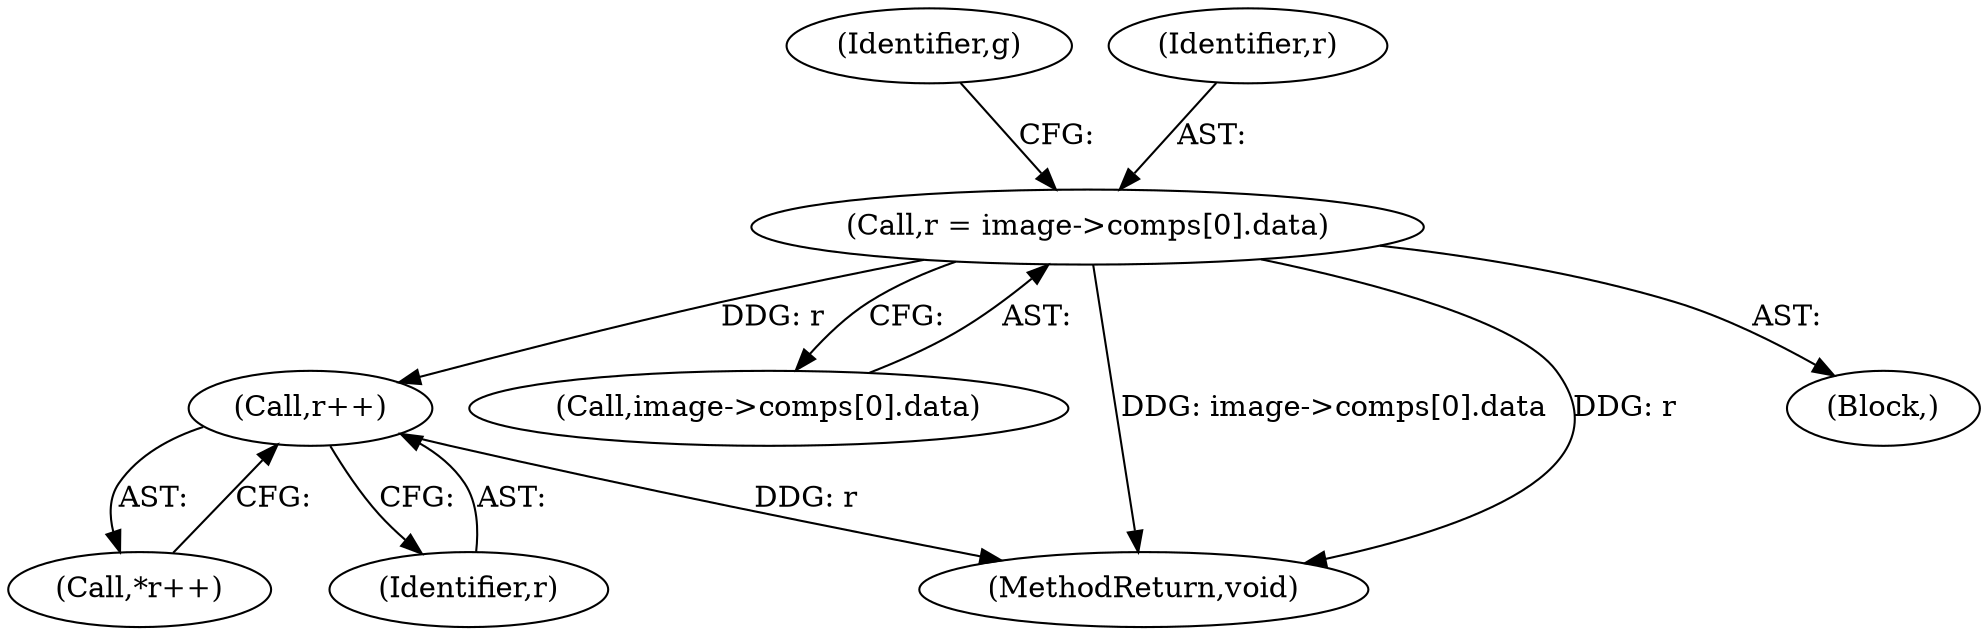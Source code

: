digraph "0_openjpeg_2e5ab1d9987831c981ff05862e8ccf1381ed58ea@array" {
"1000889" [label="(Call,r = image->comps[0].data)"];
"1000928" [label="(Call,r++)"];
"1000891" [label="(Call,image->comps[0].data)"];
"1000927" [label="(Call,*r++)"];
"1000928" [label="(Call,r++)"];
"1000929" [label="(Identifier,r)"];
"1000899" [label="(Identifier,g)"];
"1000889" [label="(Call,r = image->comps[0].data)"];
"1001560" [label="(MethodReturn,void)"];
"1000772" [label="(Block,)"];
"1000890" [label="(Identifier,r)"];
"1000889" -> "1000772"  [label="AST: "];
"1000889" -> "1000891"  [label="CFG: "];
"1000890" -> "1000889"  [label="AST: "];
"1000891" -> "1000889"  [label="AST: "];
"1000899" -> "1000889"  [label="CFG: "];
"1000889" -> "1001560"  [label="DDG: image->comps[0].data"];
"1000889" -> "1001560"  [label="DDG: r"];
"1000889" -> "1000928"  [label="DDG: r"];
"1000928" -> "1000927"  [label="AST: "];
"1000928" -> "1000929"  [label="CFG: "];
"1000929" -> "1000928"  [label="AST: "];
"1000927" -> "1000928"  [label="CFG: "];
"1000928" -> "1001560"  [label="DDG: r"];
}
